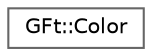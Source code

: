 digraph "类继承关系图"
{
 // LATEX_PDF_SIZE
  bgcolor="transparent";
  edge [fontname=Helvetica,fontsize=10,labelfontname=Helvetica,labelfontsize=10];
  node [fontname=Helvetica,fontsize=10,shape=box,height=0.2,width=0.4];
  rankdir="LR";
  Node0 [id="Node000000",label="GFt::Color",height=0.2,width=0.4,color="grey40", fillcolor="white", style="filled",URL="$class_g_ft_1_1_color.html",tooltip="颜色类"];
}
